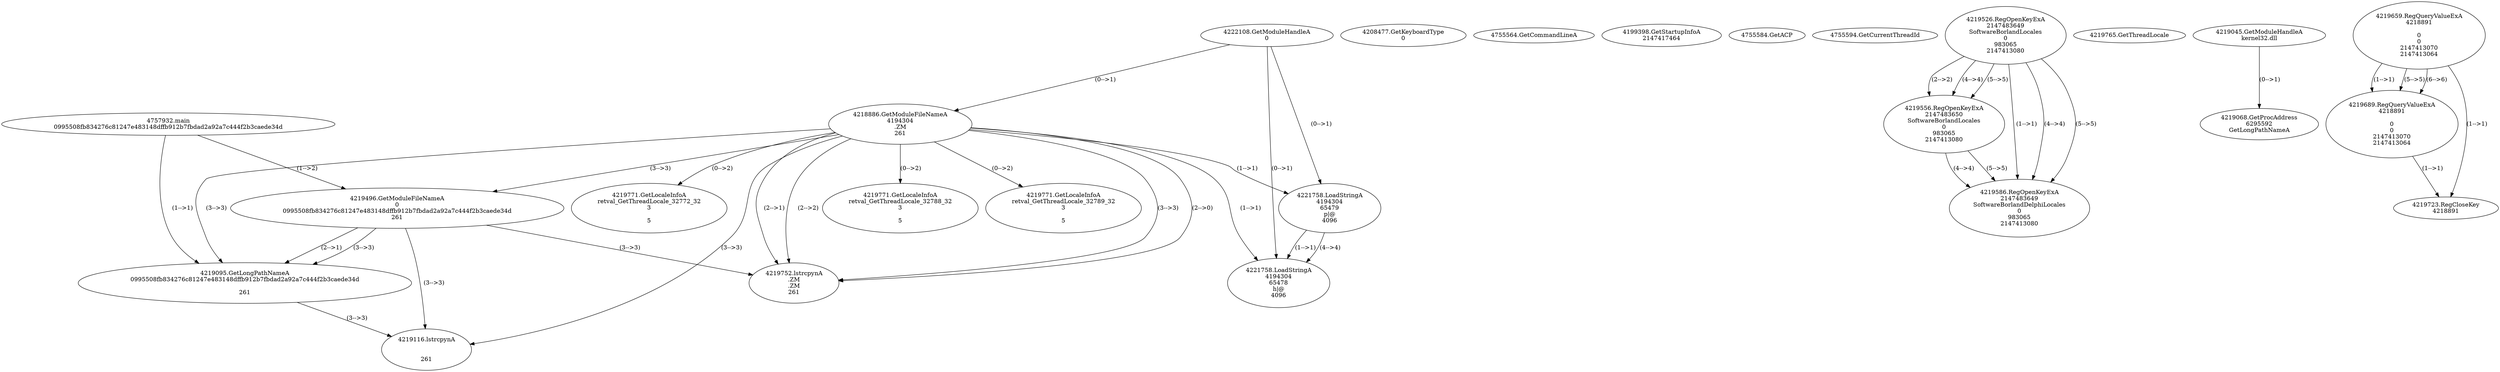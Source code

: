 // Global SCDG with merge call
digraph {
	0 [label="4757932.main
0995508fb834276c81247e483148dffb912b7fbdad2a92a7c444f2b3caede34d"]
	1 [label="4222108.GetModuleHandleA
0"]
	2 [label="4208477.GetKeyboardType
0"]
	3 [label="4755564.GetCommandLineA
"]
	4 [label="4199398.GetStartupInfoA
2147417464"]
	5 [label="4755584.GetACP
"]
	6 [label="4755594.GetCurrentThreadId
"]
	7 [label="4218886.GetModuleFileNameA
4194304
.ZM
261"]
	1 -> 7 [label="(0-->1)"]
	8 [label="4219496.GetModuleFileNameA
0
0995508fb834276c81247e483148dffb912b7fbdad2a92a7c444f2b3caede34d
261"]
	0 -> 8 [label="(1-->2)"]
	7 -> 8 [label="(3-->3)"]
	9 [label="4219526.RegOpenKeyExA
2147483649
Software\Borland\Locales
0
983065
2147413080"]
	10 [label="4219556.RegOpenKeyExA
2147483650
Software\Borland\Locales
0
983065
2147413080"]
	9 -> 10 [label="(2-->2)"]
	9 -> 10 [label="(4-->4)"]
	9 -> 10 [label="(5-->5)"]
	11 [label="4219586.RegOpenKeyExA
2147483649
Software\Borland\Delphi\Locales
0
983065
2147413080"]
	9 -> 11 [label="(1-->1)"]
	9 -> 11 [label="(4-->4)"]
	10 -> 11 [label="(4-->4)"]
	9 -> 11 [label="(5-->5)"]
	10 -> 11 [label="(5-->5)"]
	12 [label="4219752.lstrcpynA
.ZM
.ZM
261"]
	7 -> 12 [label="(2-->1)"]
	7 -> 12 [label="(2-->2)"]
	7 -> 12 [label="(3-->3)"]
	8 -> 12 [label="(3-->3)"]
	7 -> 12 [label="(2-->0)"]
	13 [label="4219765.GetThreadLocale
"]
	14 [label="4219771.GetLocaleInfoA
retval_GetThreadLocale_32772_32
3

5"]
	7 -> 14 [label="(0-->2)"]
	15 [label="4221758.LoadStringA
4194304
65479
p|@
4096"]
	1 -> 15 [label="(0-->1)"]
	7 -> 15 [label="(1-->1)"]
	16 [label="4221758.LoadStringA
4194304
65478
h|@
4096"]
	1 -> 16 [label="(0-->1)"]
	7 -> 16 [label="(1-->1)"]
	15 -> 16 [label="(1-->1)"]
	15 -> 16 [label="(4-->4)"]
	17 [label="4219045.GetModuleHandleA
kernel32.dll"]
	18 [label="4219068.GetProcAddress
6295592
GetLongPathNameA"]
	17 -> 18 [label="(0-->1)"]
	19 [label="4219095.GetLongPathNameA
0995508fb834276c81247e483148dffb912b7fbdad2a92a7c444f2b3caede34d

261"]
	0 -> 19 [label="(1-->1)"]
	8 -> 19 [label="(2-->1)"]
	7 -> 19 [label="(3-->3)"]
	8 -> 19 [label="(3-->3)"]
	20 [label="4219116.lstrcpynA


261"]
	7 -> 20 [label="(3-->3)"]
	8 -> 20 [label="(3-->3)"]
	19 -> 20 [label="(3-->3)"]
	21 [label="4219659.RegQueryValueExA
4218891

0
0
2147413070
2147413064"]
	22 [label="4219689.RegQueryValueExA
4218891

0
0
2147413070
2147413064"]
	21 -> 22 [label="(1-->1)"]
	21 -> 22 [label="(5-->5)"]
	21 -> 22 [label="(6-->6)"]
	23 [label="4219723.RegCloseKey
4218891"]
	21 -> 23 [label="(1-->1)"]
	22 -> 23 [label="(1-->1)"]
	24 [label="4219771.GetLocaleInfoA
retval_GetThreadLocale_32788_32
3

5"]
	7 -> 24 [label="(0-->2)"]
	25 [label="4219771.GetLocaleInfoA
retval_GetThreadLocale_32789_32
3

5"]
	7 -> 25 [label="(0-->2)"]
}
